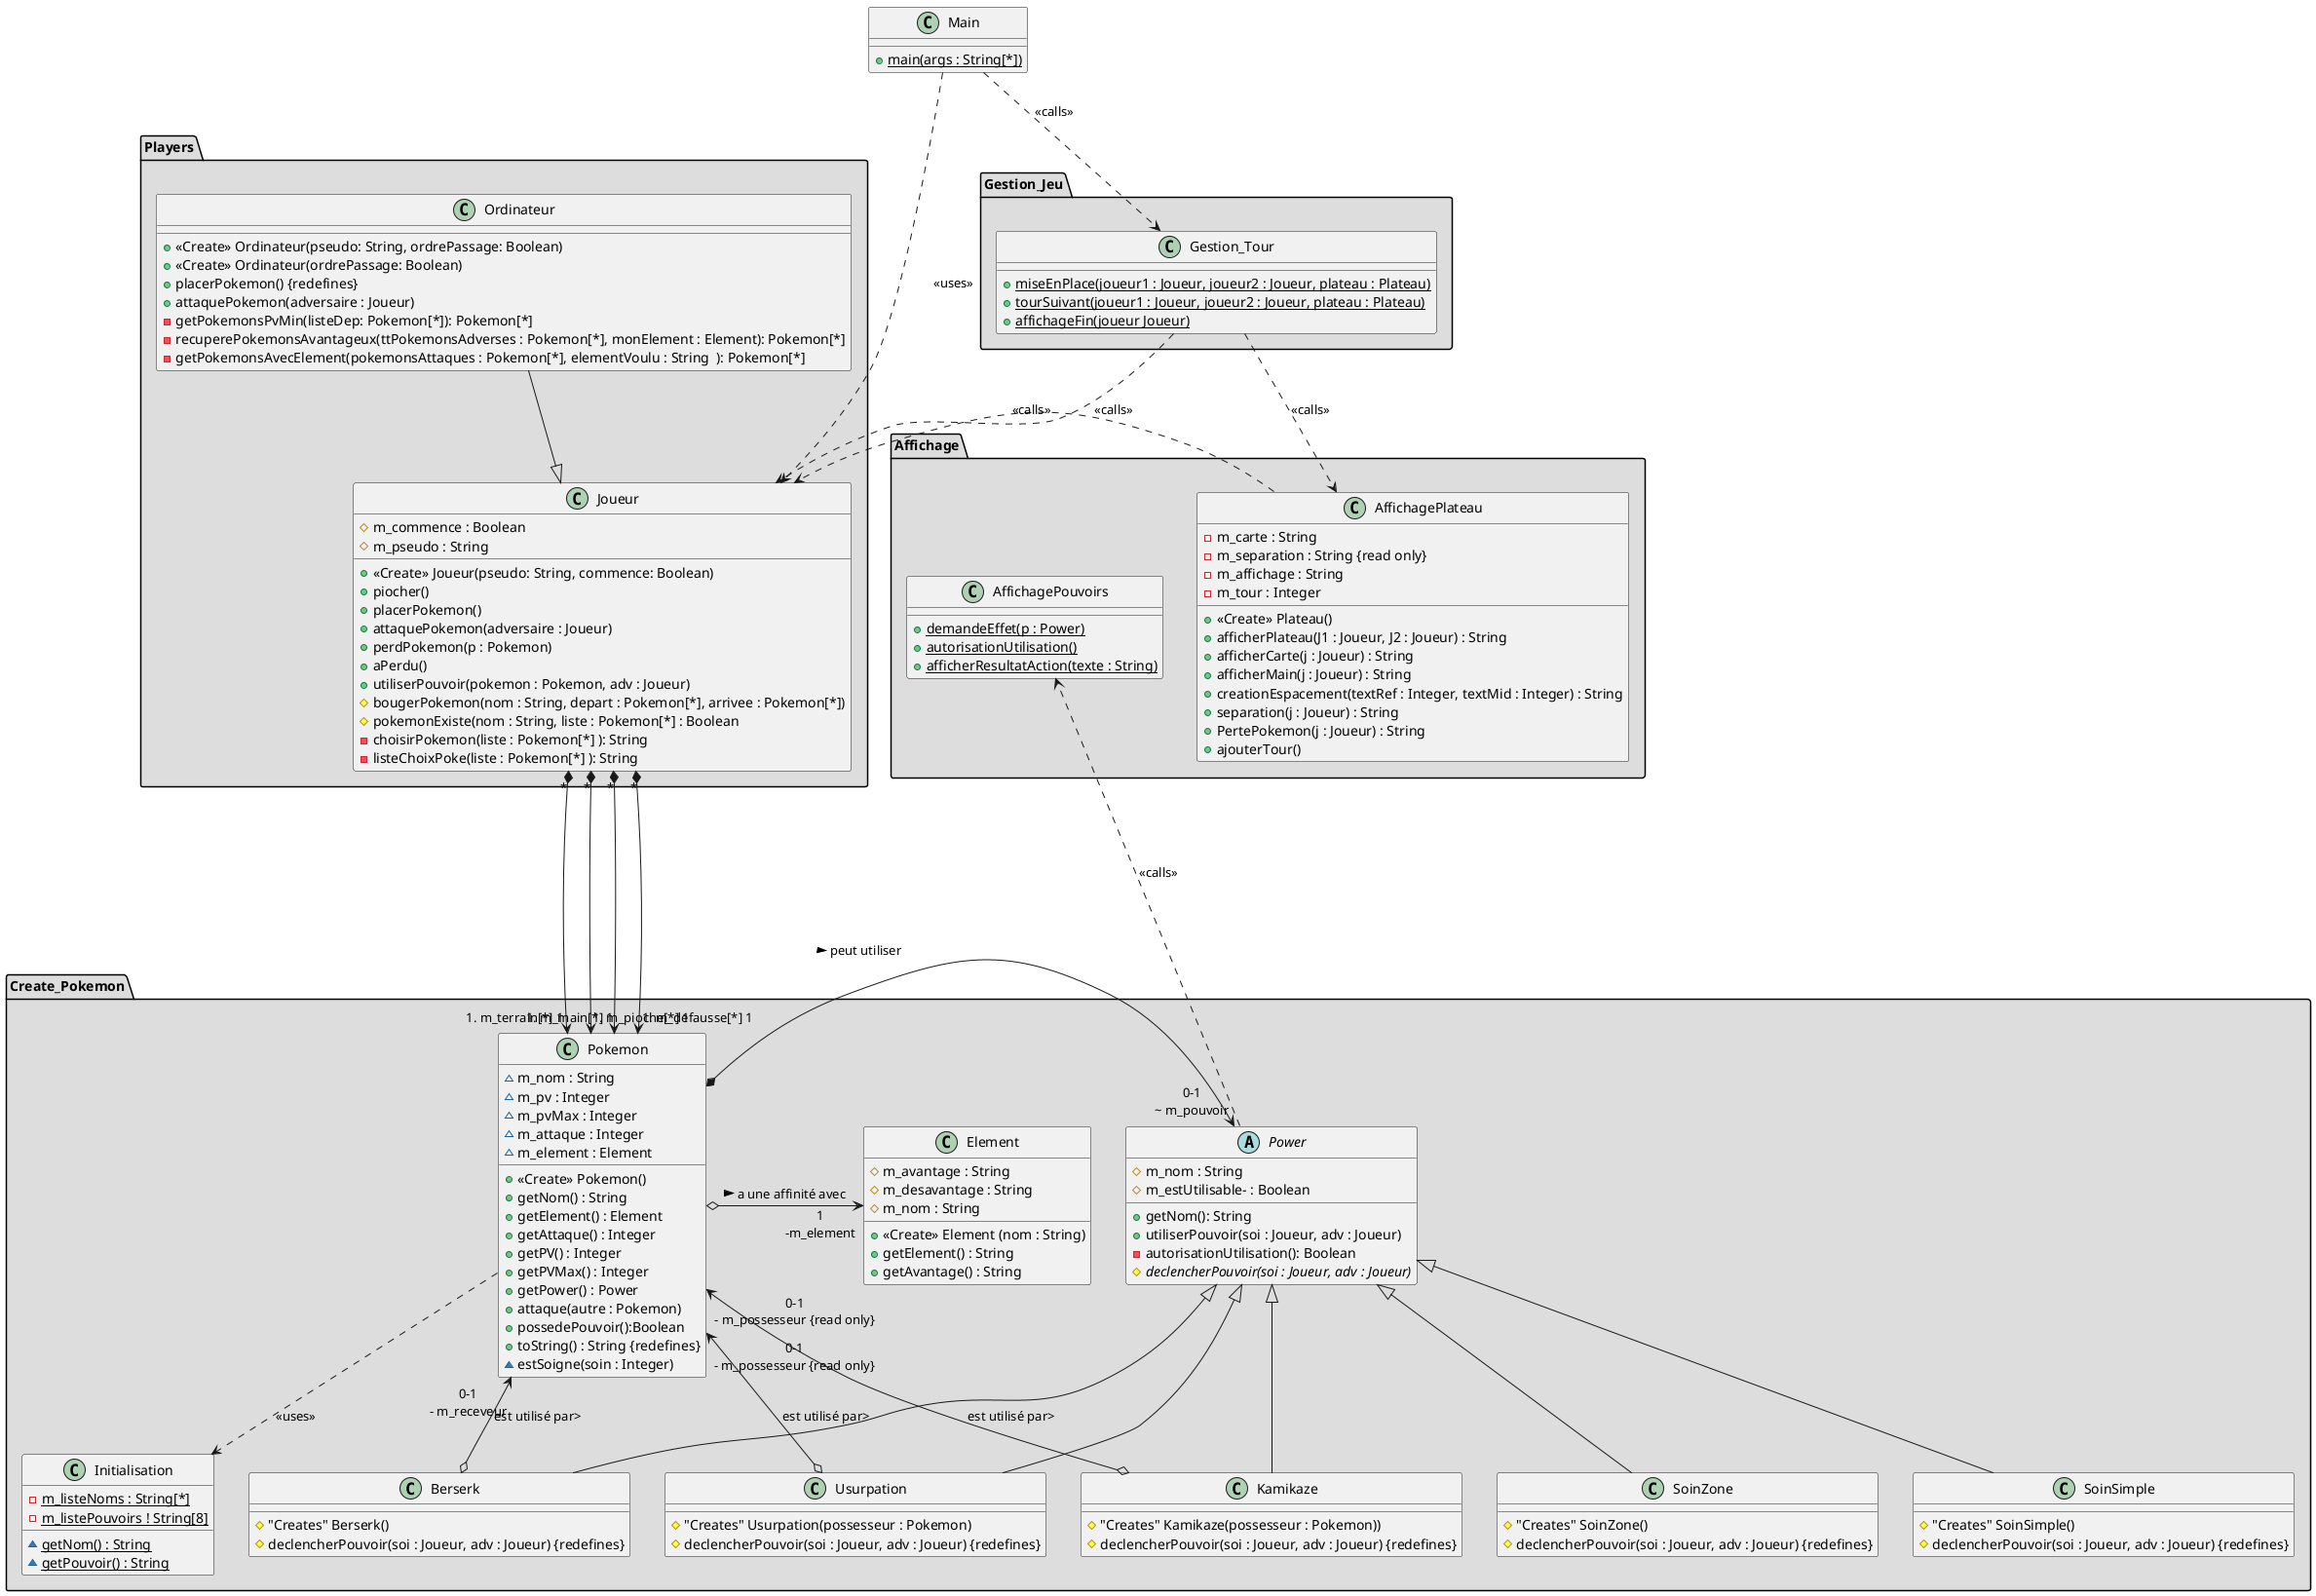 @startuml

class Main
{
    + {static} main(args : String[*])
}

package "Affichage" #DDDDDD {

class AffichagePlateau
{
- m_carte : String
- m_separation : String {read only}
- m_affichage : String
- m_tour : Integer
+ <<Create>> Plateau()
+ afficherPlateau(J1 : Joueur, J2 : Joueur) : String
+ afficherCarte(j : Joueur) : String
+ afficherMain(j : Joueur) : String
+ creationEspacement(textRef : Integer, textMid : Integer) : String
+ separation(j : Joueur) : String
+ PertePokemon(j : Joueur) : String
+ ajouterTour()
}

class AffichagePouvoirs
{
+ {static} demandeEffet(p : Power)
+ {static} autorisationUtilisation()
+ {static} afficherResultatAction(texte : String)
}

}

package "Players" #DDDDDD {

class Ordinateur
{
+ <<Create>> Ordinateur(pseudo: String, ordrePassage: Boolean)
+ <<Create>> Ordinateur(ordrePassage: Boolean)
+ placerPokemon() {redefines}
+ attaquePokemon(adversaire : Joueur)
- getPokemonsPvMin(listeDep: Pokemon[*]): Pokemon[*]
- recuperePokemonsAvantageux(ttPokemonsAdverses : Pokemon[*], monElement : Element): Pokemon[*]
- getPokemonsAvecElement(pokemonsAttaques : Pokemon[*], elementVoulu : String  ): Pokemon[*]
}

class Joueur
{
# m_commence : Boolean
# m_pseudo : String
+ <<Create>> Joueur(pseudo: String, commence: Boolean)
+ piocher()
+ placerPokemon()
+ attaquePokemon(adversaire : Joueur)
+ perdPokemon(p : Pokemon)
+ aPerdu()
+ utiliserPouvoir(pokemon : Pokemon, adv : Joueur)
# bougerPokemon(nom : String, depart : Pokemon[*], arrivee : Pokemon[*])
# pokemonExiste(nom : String, liste : Pokemon[*] : Boolean
- choisirPokemon(liste : Pokemon[*] ): String
- listeChoixPoke(liste : Pokemon[*] ): String
}
}

package "Gestion_Jeu" #DDDDDD {
class Gestion_Tour
{
    + {static} miseEnPlace(joueur1 : Joueur, joueur2 : Joueur, plateau : Plateau)
    + {static} tourSuivant(joueur1 : Joueur, joueur2 : Joueur, plateau : Plateau)
    + {static} affichageFin(joueur Joueur)

}
}
package "Create_Pokemon" #DDDDDD {

abstract class Power{
    # m_nom : String
    # m_estUtilisable- : Boolean
    + getNom(): String
    + utiliserPouvoir(soi : Joueur, adv : Joueur)
    - autorisationUtilisation(): Boolean
    # {abstract} declencherPouvoir(soi : Joueur, adv : Joueur)
}

class Berserk extends Power{
    # "Creates" Berserk()
    # declencherPouvoir(soi : Joueur, adv : Joueur) {redefines}
}

class Kamikaze extends Power{
    # "Creates" Kamikaze(possesseur : Pokemon))
    # declencherPouvoir(soi : Joueur, adv : Joueur) {redefines}
}

class SoinSimple extends Power{
    # "Creates" SoinSimple()
    # declencherPouvoir(soi : Joueur, adv : Joueur) {redefines}
}

class SoinZone extends Power{
    # "Creates" SoinZone()
    # declencherPouvoir(soi : Joueur, adv : Joueur) {redefines}
}

class Usurpation extends Power{
    # "Creates" Usurpation(possesseur : Pokemon)
    # declencherPouvoir(soi : Joueur, adv : Joueur) {redefines}
}

class Pokemon
{
~ m_nom : String
~ m_pv : Integer
~ m_pvMax : Integer
~ m_attaque : Integer
~ m_element : Element
+ <<Create>> Pokemon()
+ getNom() : String
+ getElement() : Element
+ getAttaque() : Integer
+ getPV() : Integer
+ getPVMax() : Integer
+ getPower() : Power
+ attaque(autre : Pokemon)
+ possedePouvoir():Boolean
+ toString() : String {redefines}
~ estSoigne(soin : Integer)
}


class Initialisation
{
- {static} m_listeNoms : String[*]
- {static} m_listePouvoirs ! String[8]
~ {static} getNom() : String
~ {static} getPouvoir() : String
}

class Element
{
# m_avantage : String
# m_desavantage : String
# m_nom : String
+ <<Create>> Element (nom : String)
+ getElement() : String
+ getAvantage() : String
}

}


Joueur "*" *----> "# m_terrain[*] 1" Pokemon
Joueur "*" *----> "# m_pioche[*] 1" Pokemon
Joueur "*" *----> "# m_main[*] 1" Pokemon
Joueur "*" *----> "# m_defausse[*] 1" Pokemon

Pokemon o-> "1\n-m_element" Element : a une affinité avec  >
Pokemon *-> "0-1\n~ m_pouvoir" Power : peut utiliser >
Kamikaze o--> "0-1\n- m_possesseur {read only}" Pokemon : est utilisé par>
Berserk o--> "0-1\n- m_receveur" Pokemon : est utilisé par>
Usurpation o--> "0-1\n- m_possesseur {read only}" Pokemon : est utilisé par>

Ordinateur --|> Joueur
AffichagePlateau ..> Joueur : <<calls>>
Main ..> Joueur :<<uses>>
Main ..> Gestion_Tour :<<calls>>
Gestion_Tour ..> Joueur :<<calls>>
Gestion_Tour ..> AffichagePlateau :<<calls>>
Pokemon ..> Initialisation : <<uses>>
Power ..> AffichagePouvoirs :<<calls>>

@enduml